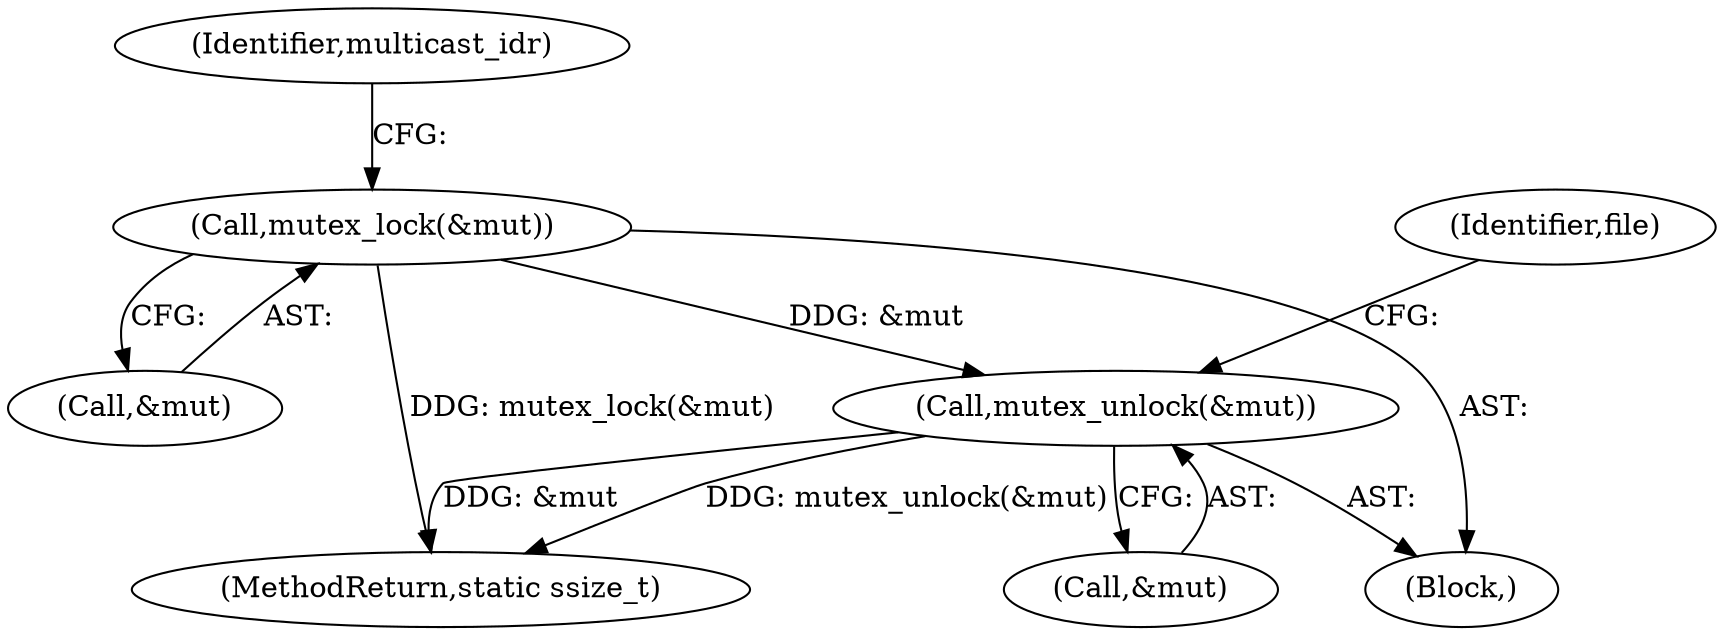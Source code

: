 digraph "0_linux_cb2595c1393b4a5211534e6f0a0fbad369e21ad8_0@API" {
"1000264" [label="(Call,mutex_unlock(&mut))"];
"1000254" [label="(Call,mutex_lock(&mut))"];
"1000104" [label="(Block,)"];
"1000254" [label="(Call,mutex_lock(&mut))"];
"1000265" [label="(Call,&mut)"];
"1000319" [label="(MethodReturn,static ssize_t)"];
"1000264" [label="(Call,mutex_unlock(&mut))"];
"1000255" [label="(Call,&mut)"];
"1000259" [label="(Identifier,multicast_idr)"];
"1000270" [label="(Identifier,file)"];
"1000264" -> "1000104"  [label="AST: "];
"1000264" -> "1000265"  [label="CFG: "];
"1000265" -> "1000264"  [label="AST: "];
"1000270" -> "1000264"  [label="CFG: "];
"1000264" -> "1000319"  [label="DDG: &mut"];
"1000264" -> "1000319"  [label="DDG: mutex_unlock(&mut)"];
"1000254" -> "1000264"  [label="DDG: &mut"];
"1000254" -> "1000104"  [label="AST: "];
"1000254" -> "1000255"  [label="CFG: "];
"1000255" -> "1000254"  [label="AST: "];
"1000259" -> "1000254"  [label="CFG: "];
"1000254" -> "1000319"  [label="DDG: mutex_lock(&mut)"];
}
